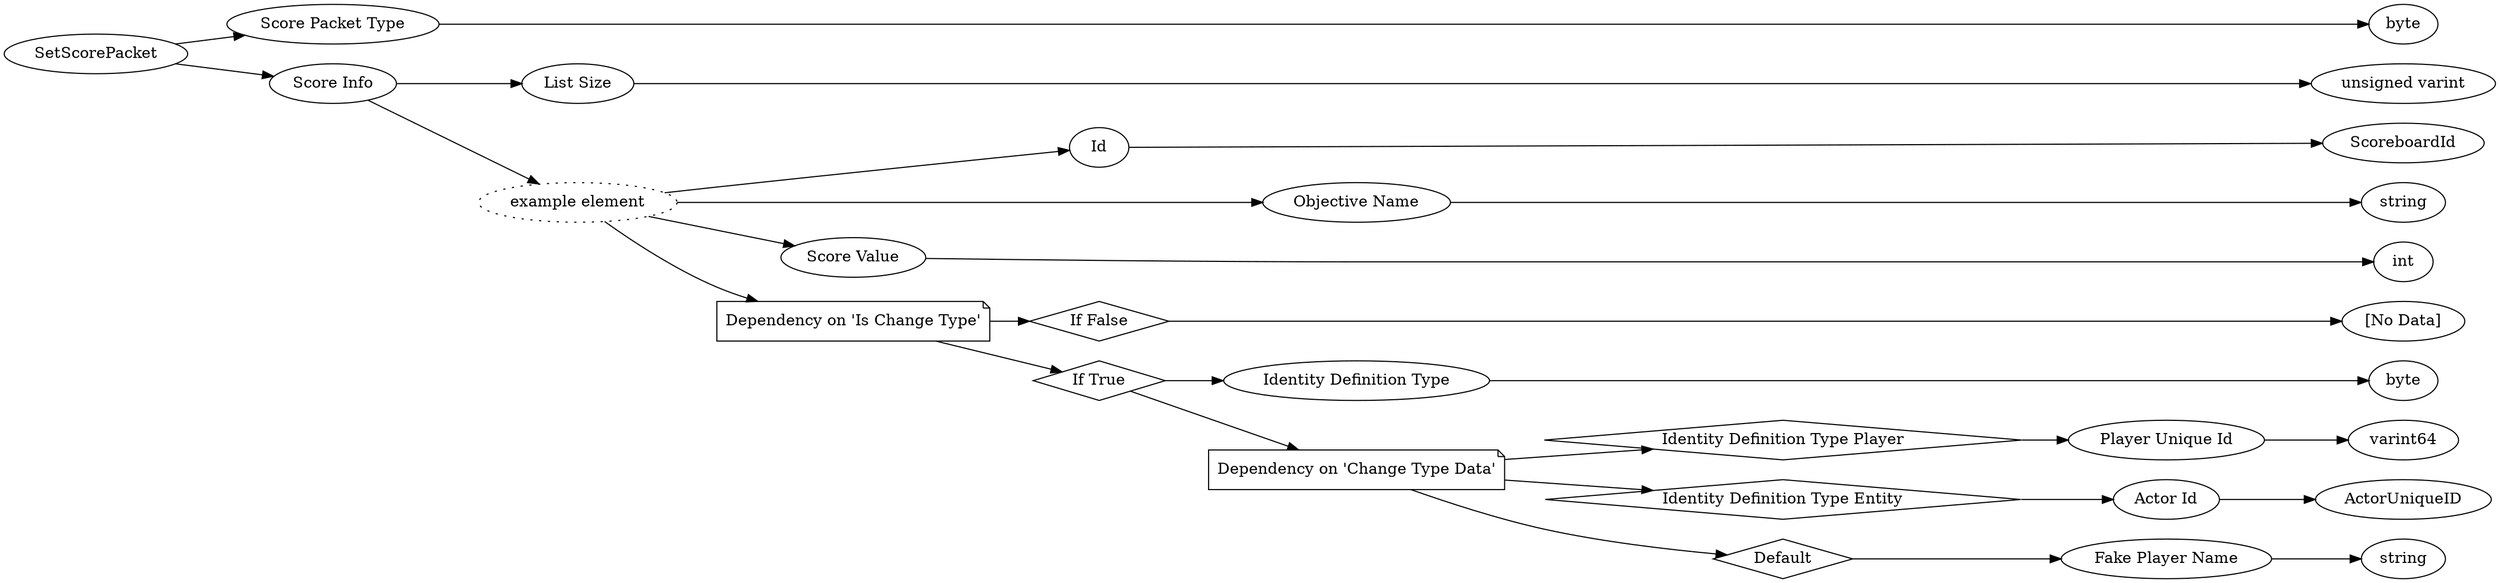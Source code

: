digraph "SetScorePacket" {
rankdir = LR
0
0 -> 1
1 -> 2
0 -> 3
3 -> 4
4 -> 5
3 -> 6
6 -> 7
7 -> 11
6 -> 12
12 -> 13
6 -> 14
14 -> 15
6 -> 16
16 -> 17
17 -> 18
16 -> 19
19 -> 20
20 -> 21
19 -> 22
22 -> 23
23 -> 24
24 -> 25
22 -> 26
26 -> 27
27 -> 28
22 -> 29
29 -> 30
30 -> 31

0 [label="SetScorePacket",comment="name: \"SetScorePacket\", typeName: \"\", id: 0, branchId: 108, recurseId: -1, attributes: 0, notes: \"\""];
1 [label="Score Packet Type",comment="name: \"Score Packet Type\", typeName: \"\", id: 1, branchId: 0, recurseId: -1, attributes: 0, notes: \"\""];
2 [label="byte",comment="name: \"byte\", typeName: \"\", id: 2, branchId: 0, recurseId: -1, attributes: 512, notes: \"\""];
3 [label="Score Info",comment="name: \"Score Info\", typeName: \"\", id: 3, branchId: 0, recurseId: -1, attributes: 8, notes: \"\""];
4 [label="List Size",comment="name: \"List Size\", typeName: \"\", id: 4, branchId: 0, recurseId: -1, attributes: 0, notes: \"\""];
5 [label="unsigned varint",comment="name: \"unsigned varint\", typeName: \"\", id: 5, branchId: 0, recurseId: -1, attributes: 512, notes: \"\""];
6 [label="example element",style=dotted,comment="name: \"example element\", typeName: \"\", id: 6, branchId: 0, recurseId: -1, attributes: 16, notes: \"\""];
7 [label="Id",comment="name: \"Id\", typeName: \"ScoreboardId\", id: 7, branchId: 0, recurseId: -1, attributes: 256, notes: \"\""];
11 [label="ScoreboardId",comment="name: \"ScoreboardId\", typeName: \"\", id: 11, branchId: 0, recurseId: -1, attributes: 512, notes: \"\""];
12 [label="Objective Name",comment="name: \"Objective Name\", typeName: \"\", id: 12, branchId: 0, recurseId: -1, attributes: 0, notes: \"\""];
13 [label="string",comment="name: \"string\", typeName: \"\", id: 13, branchId: 0, recurseId: -1, attributes: 512, notes: \"\""];
14 [label="Score Value",comment="name: \"Score Value\", typeName: \"\", id: 14, branchId: 0, recurseId: -1, attributes: 0, notes: \"\""];
15 [label="int",comment="name: \"int\", typeName: \"\", id: 15, branchId: 0, recurseId: -1, attributes: 512, notes: \"\""];
16 [label="Dependency on 'Is Change Type'",shape=note,comment="name: \"Dependency on 'Is Change Type'\", typeName: \"\", id: 16, branchId: 0, recurseId: -1, attributes: 2, notes: \"\""];
17 [label="If False",shape=diamond,comment="name: \"If False\", typeName: \"\", id: 17, branchId: 0, recurseId: -1, attributes: 4, notes: \"\""];
18 [label="[No Data]",comment="name: \"[No Data]\", typeName: \"\", id: 18, branchId: 0, recurseId: -1, attributes: 512, notes: \"\""];
19 [label="If True",shape=diamond,comment="name: \"If True\", typeName: \"\", id: 19, branchId: 1, recurseId: -1, attributes: 4, notes: \"\""];
20 [label="Identity Definition Type",comment="name: \"Identity Definition Type\", typeName: \"\", id: 20, branchId: 0, recurseId: -1, attributes: 0, notes: \"\""];
21 [label="byte",comment="name: \"byte\", typeName: \"\", id: 21, branchId: 0, recurseId: -1, attributes: 512, notes: \"\""];
22 [label="Dependency on 'Change Type Data'",shape=note,comment="name: \"Dependency on 'Change Type Data'\", typeName: \"\", id: 22, branchId: 0, recurseId: -1, attributes: 2, notes: \"\""];
23 [label="Identity Definition Type Player",shape=diamond,comment="name: \"Identity Definition Type Player\", typeName: \"\", id: 23, branchId: 0, recurseId: -1, attributes: 4, notes: \"\""];
24 [label="Player Unique Id",comment="name: \"Player Unique Id\", typeName: \"\", id: 24, branchId: 0, recurseId: -1, attributes: 0, notes: \"\""];
25 [label="varint64",comment="name: \"varint64\", typeName: \"\", id: 25, branchId: 0, recurseId: -1, attributes: 512, notes: \"\""];
26 [label="Identity Definition Type Entity",shape=diamond,comment="name: \"Identity Definition Type Entity\", typeName: \"\", id: 26, branchId: 1, recurseId: -1, attributes: 4, notes: \"\""];
27 [label="Actor Id",comment="name: \"Actor Id\", typeName: \"ActorUniqueID\", id: 27, branchId: 0, recurseId: -1, attributes: 256, notes: \"\""];
28 [label="ActorUniqueID",comment="name: \"ActorUniqueID\", typeName: \"\", id: 28, branchId: 0, recurseId: -1, attributes: 512, notes: \"\""];
29 [label="Default",shape=diamond,comment="name: \"Default\", typeName: \"\", id: 29, branchId: 2, recurseId: -1, attributes: 4, notes: \"\""];
30 [label="Fake Player Name",comment="name: \"Fake Player Name\", typeName: \"\", id: 30, branchId: 0, recurseId: -1, attributes: 0, notes: \"\""];
31 [label="string",comment="name: \"string\", typeName: \"\", id: 31, branchId: 0, recurseId: -1, attributes: 512, notes: \"\""];
{ rank = max;2;5;11;13;15;18;21;25;28;31}

}
